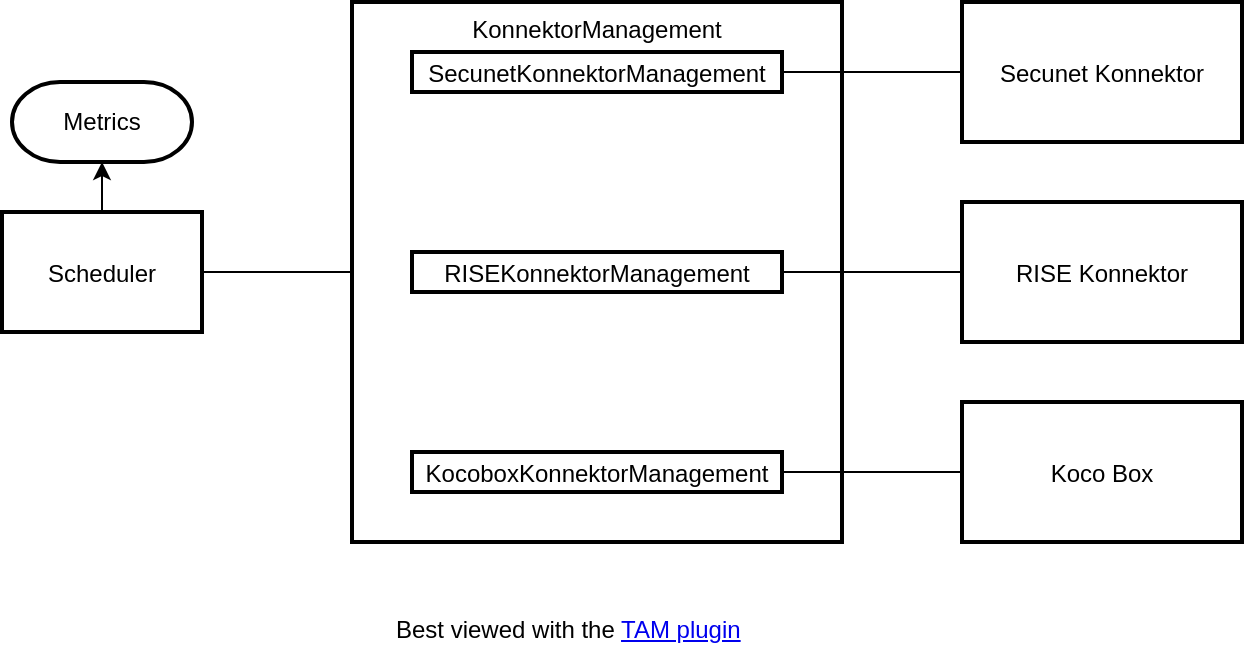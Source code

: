 <mxfile>
    <diagram id="ZYt9GL-fvSKZZ__uoqrB" name="Interface-Management-API">
        <mxGraphModel dx="789" dy="392" grid="1" gridSize="10" guides="1" tooltips="1" connect="1" arrows="1" fold="1" page="1" pageScale="1" pageWidth="827" pageHeight="1169" math="0" shadow="0">
            <root>
                <mxCell id="0"/>
                <mxCell id="1" parent="0"/>
                <mxCell id="8KX6A53_6il8VbxhnWc_-1" value="Secunet Konnektor" style="shape=agent;offsetSize=8;strokeWidth=2;" vertex="1" parent="1">
                    <mxGeometry x="510" y="280" width="140" height="70" as="geometry"/>
                </mxCell>
                <mxCell id="0.1" value="Best viewed with the &lt;a href=&quot;https://github.com/ariel-bentu/tam-drawio&quot;&gt;TAM plugin&lt;/a&gt;" style="text;html=1;shape=tamPluginMissing;" vertex="1" connectable="0" parent="1">
                    <mxGeometry x="225" y="580" width="200" height="25" as="geometry"/>
                </mxCell>
                <mxCell id="8KX6A53_6il8VbxhnWc_-2" value="RISE Konnektor" style="shape=agent;offsetSize=8;strokeWidth=2;" vertex="1" parent="1">
                    <mxGeometry x="510" y="380" width="140" height="70" as="geometry"/>
                </mxCell>
                <mxCell id="8KX6A53_6il8VbxhnWc_-3" value="Koco Box" style="shape=agent;offsetSize=8;strokeWidth=2;" vertex="1" parent="1">
                    <mxGeometry x="510" y="480" width="140" height="70" as="geometry"/>
                </mxCell>
                <mxCell id="8KX6A53_6il8VbxhnWc_-4" value="KonnektorManagement" style="shape=agent;offsetSize=8;strokeWidth=2;verticalAlign=top;" vertex="1" parent="1">
                    <mxGeometry x="205" y="280" width="245" height="270" as="geometry"/>
                </mxCell>
                <mxCell id="8KX6A53_6il8VbxhnWc_-5" value="SecunetKonnektorManagement" style="shape=agent;offsetSize=8;strokeWidth=2;" vertex="1" parent="1">
                    <mxGeometry x="235" y="305" width="185" height="20" as="geometry"/>
                </mxCell>
                <mxCell id="8KX6A53_6il8VbxhnWc_-6" value="" style="shape=useedge;endArrow=none;edgeStyle=none;useSignPosition=up;useSignDirection=none;exitX=1;exitY=0.5;exitDx=0;exitDy=0;entryX=0;entryY=0.5;entryDx=0;entryDy=0;" edge="1" parent="1" source="8KX6A53_6il8VbxhnWc_-5" target="8KX6A53_6il8VbxhnWc_-1">
                    <mxGeometry width="160" relative="1" as="geometry">
                        <mxPoint x="470" y="330" as="sourcePoint"/>
                        <mxPoint x="630" y="330" as="targetPoint"/>
                    </mxGeometry>
                </mxCell>
                <mxCell id="8KX6A53_6il8VbxhnWc_-7" value="RISEKonnektorManagement" style="shape=agent;offsetSize=8;strokeWidth=2;" vertex="1" parent="1">
                    <mxGeometry x="235" y="405" width="185" height="20" as="geometry"/>
                </mxCell>
                <mxCell id="8KX6A53_6il8VbxhnWc_-8" value="" style="shape=useedge;endArrow=none;edgeStyle=none;useSignPosition=up;useSignDirection=none;exitX=1;exitY=0.5;exitDx=0;exitDy=0;entryX=0;entryY=0.5;entryDx=0;entryDy=0;" edge="1" parent="1" source="8KX6A53_6il8VbxhnWc_-7" target="8KX6A53_6il8VbxhnWc_-2">
                    <mxGeometry width="160" relative="1" as="geometry">
                        <mxPoint x="490" y="420" as="sourcePoint"/>
                        <mxPoint x="650" y="420" as="targetPoint"/>
                    </mxGeometry>
                </mxCell>
                <mxCell id="8KX6A53_6il8VbxhnWc_-9" value="KocoboxKonnektorManagement" style="shape=agent;offsetSize=8;strokeWidth=2;" vertex="1" parent="1">
                    <mxGeometry x="235" y="505" width="185" height="20" as="geometry"/>
                </mxCell>
                <mxCell id="8KX6A53_6il8VbxhnWc_-10" value="" style="shape=useedge;endArrow=none;edgeStyle=none;useSignPosition=up;useSignDirection=none;exitX=1;exitY=0.5;exitDx=0;exitDy=0;entryX=0;entryY=0.5;entryDx=0;entryDy=0;" edge="1" parent="1" source="8KX6A53_6il8VbxhnWc_-9" target="8KX6A53_6il8VbxhnWc_-3">
                    <mxGeometry width="160" relative="1" as="geometry">
                        <mxPoint x="470" y="530" as="sourcePoint"/>
                        <mxPoint x="630" y="530" as="targetPoint"/>
                    </mxGeometry>
                </mxCell>
                <mxCell id="8KX6A53_6il8VbxhnWc_-14" style="edgeStyle=none;html=1;entryX=0.5;entryY=1;entryDx=0;entryDy=0;" edge="1" parent="1" source="8KX6A53_6il8VbxhnWc_-11" target="8KX6A53_6il8VbxhnWc_-13">
                    <mxGeometry relative="1" as="geometry"/>
                </mxCell>
                <mxCell id="8KX6A53_6il8VbxhnWc_-11" value="Scheduler" style="shape=agent;offsetSize=8;strokeWidth=2;" vertex="1" parent="1">
                    <mxGeometry x="30" y="385" width="100" height="60" as="geometry"/>
                </mxCell>
                <mxCell id="8KX6A53_6il8VbxhnWc_-12" value="" style="shape=useedge;endArrow=none;edgeStyle=none;useSignPosition=up;useSignDirection=none;exitX=1;exitY=0.5;exitDx=0;exitDy=0;entryX=0;entryY=0.5;entryDx=0;entryDy=0;" edge="1" parent="1" source="8KX6A53_6il8VbxhnWc_-11" target="8KX6A53_6il8VbxhnWc_-4">
                    <mxGeometry width="160" relative="1" as="geometry">
                        <mxPoint x="130" y="430" as="sourcePoint"/>
                        <mxPoint x="290" y="430" as="targetPoint"/>
                    </mxGeometry>
                </mxCell>
                <mxCell id="8KX6A53_6il8VbxhnWc_-13" value="Metrics" style="rounded=1;whiteSpace=wrap;html=1;arcSize=60;strokeWidth=2;" vertex="1" parent="1">
                    <mxGeometry x="35" y="320" width="90" height="40" as="geometry"/>
                </mxCell>
            </root>
        </mxGraphModel>
    </diagram>
    <diagram id="hQSa7O12EumHLU6t1A-3" name="vega-lite">
        <mxGraphModel dx="789" dy="392" grid="1" gridSize="10" guides="1" tooltips="1" connect="1" arrows="1" fold="1" page="1" pageScale="1" pageWidth="827" pageHeight="1169" math="0" shadow="0">
            <root>
                <mxCell id="0"/>
                <mxCell id="1" parent="0"/>
                <mxCell id="anvs74ticbnQY_yGvGui-1" value="" style="shape=agent;offsetSize=8;strokeWidth=2;" parent="1" vertex="1">
                    <mxGeometry x="160" y="150" width="100" height="60" as="geometry"/>
                </mxCell>
                <mxCell id="0.1" value="Best viewed with the &lt;a href=&quot;https://github.com/ariel-bentu/tam-drawio&quot;&gt;TAM plugin&lt;/a&gt;" style="text;html=1;shape=tamPluginMissing;" parent="1" vertex="1" connectable="0">
                    <mxGeometry x="30" y="240" width="200" height="25" as="geometry"/>
                </mxCell>
            </root>
        </mxGraphModel>
    </diagram>
    <diagram id="PUJQFGqc5lEf8wcvbPOO" name="SSH-Tunnel">
        <mxGraphModel dx="789" dy="392" grid="1" gridSize="10" guides="1" tooltips="1" connect="1" arrows="1" fold="1" page="1" pageScale="1" pageWidth="827" pageHeight="1169" math="0" shadow="0">
            <root>
                <mxCell id="0"/>
                <mxCell id="1" parent="0"/>
                <mxCell id="A9dE9escXHkIarGcWzA2-1" value="" style="edgeStyle=elbowEdgeStyle;dashed=1;dashPattern=5 5;strokeWidth=2;arcSize=0;startArrow=none;endArrow=none;startSize=0;endSize=0;html=1;endFill=0;align=center;resizeHeight=0;rounded=0;" parent="1" edge="1">
                    <mxGeometry width="300" relative="1" as="geometry">
                        <mxPoint x="70" y="410" as="sourcePoint"/>
                        <mxPoint x="730" y="410" as="targetPoint"/>
                    </mxGeometry>
                </mxCell>
                <mxCell id="A9dE9escXHkIarGcWzA2-2" value="Practice" style="text;html=1;strokeColor=none;fillColor=none;align=center;verticalAlign=middle;whiteSpace=wrap;rounded=0;" parent="1" vertex="1">
                    <mxGeometry x="70" y="410" width="60" height="30" as="geometry"/>
                </mxCell>
                <mxCell id="0.2" value="Best viewed with the &lt;a href=&quot;https://github.com/ariel-bentu/tam-drawio&quot;&gt;TAM plugin&lt;/a&gt;" style="text;html=1;shape=tamPluginMissing;" parent="1" vertex="1" connectable="0">
                    <mxGeometry x="260" y="665" width="200" height="25" as="geometry"/>
                </mxCell>
                <mxCell id="A9dE9escXHkIarGcWzA2-3" value="connector.med-united.health" style="shape=agent;offsetSize=8;strokeWidth=2;verticalAlign=top;" parent="1" vertex="1">
                    <mxGeometry x="430" y="270" width="290" height="90" as="geometry"/>
                </mxCell>
                <mxCell id="A9dE9escXHkIarGcWzA2-4" value="SSHTunnelManager" style="shape=agent;offsetSize=8;strokeWidth=2;" parent="1" vertex="1">
                    <mxGeometry x="560" y="300" width="130" height="50" as="geometry"/>
                </mxCell>
                <mxCell id="A9dE9escXHkIarGcWzA2-5" value="Server" style="shape=agent;offsetSize=8;strokeWidth=2;verticalAlign=bottom;" parent="1" vertex="1">
                    <mxGeometry x="537.5" y="460" width="175" height="175" as="geometry"/>
                </mxCell>
                <mxCell id="A9dE9escXHkIarGcWzA2-6" value="Konnektor" style="shape=agent;offsetSize=8;strokeWidth=2;" parent="1" vertex="1">
                    <mxGeometry x="340" y="480" width="100" height="60" as="geometry"/>
                </mxCell>
                <mxCell id="A9dE9escXHkIarGcWzA2-7" value="nssm" style="shape=agent;offsetSize=8;strokeWidth=2;" parent="1" vertex="1">
                    <mxGeometry x="575" y="585" width="100" height="30" as="geometry"/>
                </mxCell>
                <mxCell id="A9dE9escXHkIarGcWzA2-8" value="" style="rounded=1;whiteSpace=wrap;html=1;arcSize=49;strokeWidth=2;fillColor=#f5f5f5;fontColor=#333333;strokeColor=#666666;dashed=1;" parent="1" vertex="1">
                    <mxGeometry x="575" y="470" width="105" height="80" as="geometry"/>
                </mxCell>
                <mxCell id="A9dE9escXHkIarGcWzA2-9" value="ssh&#10;(agent)" style="shape=agent;offsetSize=8;strokeWidth=2;" parent="1" vertex="1">
                    <mxGeometry x="592.5" y="490" width="70" height="40" as="geometry"/>
                </mxCell>
                <mxCell id="A9dE9escXHkIarGcWzA2-11" value="" style="shape=useedge;vertical=true;edgeStyle=none;endArrow=none;useSignPosition=left;useSignDirection=none;entryX=0.619;entryY=1.099;entryDx=0;entryDy=0;entryPerimeter=0;exitX=0.5;exitY=0;exitDx=0;exitDy=0;" parent="1" source="A9dE9escXHkIarGcWzA2-9" target="A9dE9escXHkIarGcWzA2-4" edge="1">
                    <mxGeometry height="160" relative="1" as="geometry">
                        <mxPoint x="650" y="530" as="sourcePoint"/>
                        <mxPoint x="650" y="370" as="targetPoint"/>
                    </mxGeometry>
                </mxCell>
                <mxCell id="A9dE9escXHkIarGcWzA2-12" value="" style="shape=useedge;endArrow=none;edgeStyle=none;useSignPosition=up;useSignDirection=none;exitX=1;exitY=0.5;exitDx=0;exitDy=0;entryX=0;entryY=0.5;entryDx=0;entryDy=0;" parent="1" source="A9dE9escXHkIarGcWzA2-6" target="A9dE9escXHkIarGcWzA2-9" edge="1">
                    <mxGeometry width="160" relative="1" as="geometry">
                        <mxPoint x="480" y="500" as="sourcePoint"/>
                        <mxPoint x="640" y="500" as="targetPoint"/>
                    </mxGeometry>
                </mxCell>
                <mxCell id="A9dE9escXHkIarGcWzA2-13" value="Internet" style="text;html=1;strokeColor=none;fillColor=none;align=center;verticalAlign=middle;whiteSpace=wrap;rounded=0;" parent="1" vertex="1">
                    <mxGeometry x="70" y="380" width="60" height="30" as="geometry"/>
                </mxCell>
                <mxCell id="A9dE9escXHkIarGcWzA2-14" value="" style="shape=updateedge;endArrow=none;vertical=true;exitX=0.5;exitY=1;exitDx=0;exitDy=0;entryX=0.5;entryY=0;entryDx=0;entryDy=0;" parent="1" source="A9dE9escXHkIarGcWzA2-8" target="A9dE9escXHkIarGcWzA2-7" edge="1">
                    <mxGeometry width="30" height="80" relative="1" as="geometry">
                        <mxPoint x="625" y="560" as="sourcePoint"/>
                        <mxPoint x="625" y="640" as="targetPoint"/>
                    </mxGeometry>
                </mxCell>
            </root>
        </mxGraphModel>
    </diagram>
    <diagram id="Fpsi-UkH_9leQJDjks8w" name="Hospital">
        <mxGraphModel dx="789" dy="392" grid="1" gridSize="10" guides="1" tooltips="1" connect="1" arrows="1" fold="1" page="1" pageScale="1" pageWidth="827" pageHeight="1169" math="0" shadow="0">
            <root>
                <mxCell id="0"/>
                <mxCell id="1" parent="0"/>
                <mxCell id="5xqcOFgxY0aVDQKXTTnq-1" value="Hospital" style="shape=ushape;dx=50;dy=310;strokeWidth=2;labelPosition=center;verticalLabelPosition=middle;align=center;verticalAlign=bottom;" parent="1" vertex="1">
                    <mxGeometry x="10" y="170" width="580" height="350" as="geometry"/>
                </mxCell>
                <mxCell id="0.1" value="Best viewed with the &lt;a href=&quot;https://github.com/ariel-bentu/tam-drawio&quot;&gt;TAM plugin&lt;/a&gt;" style="text;html=1;shape=tamPluginMissing;" parent="1" vertex="1" connectable="0">
                    <mxGeometry x="275" y="650" width="200" height="25" as="geometry"/>
                </mxCell>
                <mxCell id="5xqcOFgxY0aVDQKXTTnq-2" value="Telematik&#10;infrastruktur" style="shape=agent;offsetSize=8;strokeWidth=2;" parent="1" vertex="1">
                    <mxGeometry x="650" y="170" width="100" height="350" as="geometry"/>
                </mxCell>
                <mxCell id="5xqcOFgxY0aVDQKXTTnq-3" value="Connector" style="shape=agent;offsetSize=8;strokeWidth=2;" parent="1" vertex="1">
                    <mxGeometry x="420" y="190" width="100" height="40" as="geometry"/>
                </mxCell>
                <mxCell id="5xqcOFgxY0aVDQKXTTnq-4" value="Connector" style="shape=agent;offsetSize=8;strokeWidth=2;" parent="1" vertex="1">
                    <mxGeometry x="420" y="250" width="100" height="40" as="geometry"/>
                </mxCell>
                <mxCell id="5xqcOFgxY0aVDQKXTTnq-5" value="Connector" style="shape=agent;offsetSize=8;strokeWidth=2;" parent="1" vertex="1">
                    <mxGeometry x="420" y="310" width="100" height="40" as="geometry"/>
                </mxCell>
                <mxCell id="5xqcOFgxY0aVDQKXTTnq-6" value="Connector" style="shape=agent;offsetSize=8;strokeWidth=2;" parent="1" vertex="1">
                    <mxGeometry x="420" y="440" width="100" height="20" as="geometry"/>
                </mxCell>
                <mxCell id="5xqcOFgxY0aVDQKXTTnq-7" value="" style="shape=dot3;vertical=true;connectable=0;" parent="1" vertex="1">
                    <mxGeometry x="463" y="370" width="15" height="55" as="geometry"/>
                </mxCell>
                <mxCell id="5xqcOFgxY0aVDQKXTTnq-8" value="" style="shape=useedge;endArrow=none;edgeStyle=none;useSignPosition=up;useSignDirection=none;exitX=1;exitY=0.5;exitDx=0;exitDy=0;entryX=-0.007;entryY=0.112;entryDx=0;entryDy=0;entryPerimeter=0;dx=100;dy=0;" parent="1" source="5xqcOFgxY0aVDQKXTTnq-3" target="5xqcOFgxY0aVDQKXTTnq-2" edge="1">
                    <mxGeometry width="160" relative="1" as="geometry">
                        <mxPoint x="570" y="210" as="sourcePoint"/>
                        <mxPoint x="730" y="210" as="targetPoint"/>
                    </mxGeometry>
                </mxCell>
                <mxCell id="5xqcOFgxY0aVDQKXTTnq-9" value="" style="shape=useedge;endArrow=none;edgeStyle=none;useSignPosition=up;useSignDirection=none;exitX=1;exitY=0.5;exitDx=0;exitDy=0;entryX=-0.019;entryY=0.279;entryDx=0;entryDy=0;entryPerimeter=0;dx=100;dy=0;" parent="1" source="5xqcOFgxY0aVDQKXTTnq-4" target="5xqcOFgxY0aVDQKXTTnq-2" edge="1">
                    <mxGeometry width="160" relative="1" as="geometry">
                        <mxPoint x="620" y="290" as="sourcePoint"/>
                        <mxPoint x="780" y="290" as="targetPoint"/>
                    </mxGeometry>
                </mxCell>
                <mxCell id="5xqcOFgxY0aVDQKXTTnq-10" value="" style="shape=useedge;endArrow=none;edgeStyle=none;useSignPosition=up;useSignDirection=none;exitX=1;exitY=0.5;exitDx=0;exitDy=0;entryX=-0.019;entryY=0.45;entryDx=0;entryDy=0;entryPerimeter=0;dx=100;dy=0;" parent="1" source="5xqcOFgxY0aVDQKXTTnq-5" target="5xqcOFgxY0aVDQKXTTnq-2" edge="1">
                    <mxGeometry width="160" relative="1" as="geometry">
                        <mxPoint x="620" y="350" as="sourcePoint"/>
                        <mxPoint x="780" y="350" as="targetPoint"/>
                    </mxGeometry>
                </mxCell>
                <mxCell id="5xqcOFgxY0aVDQKXTTnq-11" value="" style="shape=useedge;endArrow=none;edgeStyle=none;useSignPosition=up;useSignDirection=none;exitX=1;exitY=0.5;exitDx=0;exitDy=0;entryX=-0.012;entryY=0.803;entryDx=0;entryDy=0;entryPerimeter=0;dx=100;dy=0;" parent="1" source="5xqcOFgxY0aVDQKXTTnq-6" target="5xqcOFgxY0aVDQKXTTnq-2" edge="1">
                    <mxGeometry width="160" relative="1" as="geometry">
                        <mxPoint x="570" y="450" as="sourcePoint"/>
                        <mxPoint x="730" y="450" as="targetPoint"/>
                    </mxGeometry>
                </mxCell>
                <mxCell id="5xqcOFgxY0aVDQKXTTnq-12" value="Connector&#10;Admin&#10;Tool" style="shape=agent;offsetSize=8;strokeWidth=2;" parent="1" vertex="1">
                    <mxGeometry x="210" y="190" width="110" height="270" as="geometry"/>
                </mxCell>
                <mxCell id="5xqcOFgxY0aVDQKXTTnq-13" value="" style="shape=useedge;endArrow=none;edgeStyle=none;useSignPosition=up;useSignDirection=none;exitX=1.009;exitY=0.069;exitDx=0;exitDy=0;exitPerimeter=0;entryX=0;entryY=0.5;entryDx=0;entryDy=0;" parent="1" source="5xqcOFgxY0aVDQKXTTnq-12" target="5xqcOFgxY0aVDQKXTTnq-3" edge="1">
                    <mxGeometry width="160" relative="1" as="geometry">
                        <mxPoint x="380" y="220" as="sourcePoint"/>
                        <mxPoint x="540" y="220" as="targetPoint"/>
                    </mxGeometry>
                </mxCell>
                <mxCell id="5xqcOFgxY0aVDQKXTTnq-14" value="PostgreSQL" style="shape=agent;offsetSize=8;strokeWidth=2;" parent="1" vertex="1">
                    <mxGeometry x="80" y="300" width="70" height="60" as="geometry"/>
                </mxCell>
                <mxCell id="5xqcOFgxY0aVDQKXTTnq-15" value="" style="shape=useedge;endArrow=none;edgeStyle=none;useSignPosition=up;useSignDirection=none;exitX=1;exitY=0.5;exitDx=0;exitDy=0;entryX=0;entryY=0.5;entryDx=0;entryDy=0;" parent="1" source="5xqcOFgxY0aVDQKXTTnq-14" target="5xqcOFgxY0aVDQKXTTnq-12" edge="1">
                    <mxGeometry width="160" relative="1" as="geometry">
                        <mxPoint x="160" y="330" as="sourcePoint"/>
                        <mxPoint x="320" y="330" as="targetPoint"/>
                    </mxGeometry>
                </mxCell>
                <mxCell id="5xqcOFgxY0aVDQKXTTnq-16" value="" style="shape=useedge;endArrow=none;edgeStyle=none;useSignPosition=up;useSignDirection=none;exitX=1.003;exitY=0.3;exitDx=0;exitDy=0;exitPerimeter=0;entryX=0;entryY=0.5;entryDx=0;entryDy=0;" parent="1" source="5xqcOFgxY0aVDQKXTTnq-12" target="5xqcOFgxY0aVDQKXTTnq-4" edge="1">
                    <mxGeometry width="160" relative="1" as="geometry">
                        <mxPoint x="330" y="280" as="sourcePoint"/>
                        <mxPoint x="490" y="280" as="targetPoint"/>
                    </mxGeometry>
                </mxCell>
                <mxCell id="5xqcOFgxY0aVDQKXTTnq-17" value="" style="shape=useedge;endArrow=none;edgeStyle=none;useSignPosition=up;useSignDirection=none;exitX=1.003;exitY=0.529;exitDx=0;exitDy=0;exitPerimeter=0;entryX=0;entryY=0.5;entryDx=0;entryDy=0;" parent="1" source="5xqcOFgxY0aVDQKXTTnq-12" target="5xqcOFgxY0aVDQKXTTnq-5" edge="1">
                    <mxGeometry width="160" relative="1" as="geometry">
                        <mxPoint x="340" y="340" as="sourcePoint"/>
                        <mxPoint x="500" y="340" as="targetPoint"/>
                    </mxGeometry>
                </mxCell>
                <mxCell id="5xqcOFgxY0aVDQKXTTnq-18" value="" style="shape=useedge;endArrow=none;edgeStyle=none;useSignPosition=up;useSignDirection=none;exitX=1.009;exitY=0.961;exitDx=0;exitDy=0;exitPerimeter=0;entryX=0;entryY=0.5;entryDx=0;entryDy=0;" parent="1" source="5xqcOFgxY0aVDQKXTTnq-12" target="5xqcOFgxY0aVDQKXTTnq-6" edge="1">
                    <mxGeometry width="160" relative="1" as="geometry">
                        <mxPoint x="340" y="450" as="sourcePoint"/>
                        <mxPoint x="500" y="450" as="targetPoint"/>
                    </mxGeometry>
                </mxCell>
                <mxCell id="5xqcOFgxY0aVDQKXTTnq-19" value="SOAP" style="text;html=1;strokeColor=none;fillColor=none;align=center;verticalAlign=middle;whiteSpace=wrap;rounded=0;" parent="1" vertex="1">
                    <mxGeometry x="340" y="160" width="60" height="30" as="geometry"/>
                </mxCell>
                <mxCell id="5xqcOFgxY0aVDQKXTTnq-20" value="Administrator" style="shape=actor;horizontalLabelPosition=right;align=left;labelPosition=right;strokeWidth=2;" parent="1" vertex="1">
                    <mxGeometry x="247.5" y="570" width="35" height="50" as="geometry"/>
                </mxCell>
                <mxCell id="5xqcOFgxY0aVDQKXTTnq-21" value="" style="shape=useedge;vertical=true;edgeStyle=none;endArrow=none;useSignPosition=left;useSignDirection=none;entryX=0.5;entryY=1;entryDx=0;entryDy=0;exitX=0.5;exitY=0;exitDx=0;exitDy=0;dx=0;dy=80;" parent="1" source="5xqcOFgxY0aVDQKXTTnq-20" target="5xqcOFgxY0aVDQKXTTnq-12" edge="1">
                    <mxGeometry height="160" relative="1" as="geometry">
                        <mxPoint x="200" y="710" as="sourcePoint"/>
                        <mxPoint x="200" y="550" as="targetPoint"/>
                    </mxGeometry>
                </mxCell>
                <mxCell id="5xqcOFgxY0aVDQKXTTnq-22" value="" style="shape=agent;offsetSize=8;strokeWidth=2;" parent="1" vertex="1">
                    <mxGeometry x="220" y="370" width="90" height="60" as="geometry"/>
                </mxCell>
            </root>
        </mxGraphModel>
    </diagram>
    <diagram id="WJoYJa_mneZ7pbeJPqfU" name="Seite-1">
        <mxGraphModel dx="1024" dy="518" grid="1" gridSize="10" guides="1" tooltips="1" connect="1" arrows="1" fold="1" page="1" pageScale="1" pageWidth="827" pageHeight="1169" math="0" shadow="0">
            <root>
                <mxCell id="0"/>
                <mxCell id="1" parent="0"/>
                <mxCell id="2" value="Wildfly Application" style="shape=agent;offsetSize=8;strokeWidth=2;verticalAlign=top;" parent="1" vertex="1">
                    <mxGeometry x="220" y="240" width="300" height="210" as="geometry"/>
                </mxCell>
                <mxCell id="0.1" value="Best viewed with the &lt;a href=&quot;https://github.com/ariel-bentu/tam-drawio&quot;&gt;TAM plugin&lt;/a&gt;" style="text;html=1;shape=tamPluginMissing;" parent="1" vertex="1" connectable="0">
                    <mxGeometry x="257.5" y="590" width="200" height="25" as="geometry"/>
                </mxCell>
                <mxCell id="3" value="UI5 Frontend" style="shape=agent;offsetSize=8;strokeWidth=2;" parent="1" vertex="1">
                    <mxGeometry x="397" y="355" width="100" height="80" as="geometry"/>
                </mxCell>
                <mxCell id="4" value="SOAP Interfaces" style="shape=agent;offsetSize=8;strokeWidth=2;" parent="1" vertex="1">
                    <mxGeometry x="241" y="275" width="100" height="160" as="geometry"/>
                </mxCell>
                <mxCell id="5" value="Datenbank" style="shape=agent;offsetSize=8;strokeWidth=2;verticalAlign=top;" parent="1" vertex="1">
                    <mxGeometry x="220" y="90" width="300" height="90" as="geometry"/>
                </mxCell>
                <mxCell id="6" value="Connectoren" style="rounded=1;whiteSpace=wrap;html=1;arcSize=60;strokeWidth=2;verticalAlign=top;" parent="1" vertex="1">
                    <mxGeometry x="243.13" y="120" width="253.75" height="50" as="geometry"/>
                </mxCell>
                <mxCell id="7" value="Aufrufkontext" style="rounded=1;whiteSpace=wrap;html=1;arcSize=60;strokeWidth=2;" parent="1" vertex="1">
                    <mxGeometry x="256.88" y="140" width="110" height="20" as="geometry"/>
                </mxCell>
                <mxCell id="8" value="Nutzerdaten" style="rounded=1;whiteSpace=wrap;html=1;arcSize=60;strokeWidth=2;" parent="1" vertex="1">
                    <mxGeometry x="371.88" y="140" width="110" height="20" as="geometry"/>
                </mxCell>
                <mxCell id="9" value="Connector 1" style="shape=agent;offsetSize=8;strokeWidth=2;" parent="1" vertex="1">
                    <mxGeometry x="40" y="270" width="100" height="30" as="geometry"/>
                </mxCell>
                <mxCell id="10" value="Connector 2" style="shape=agent;offsetSize=8;strokeWidth=2;" parent="1" vertex="1">
                    <mxGeometry x="40" y="315" width="100" height="25" as="geometry"/>
                </mxCell>
                <mxCell id="11" value="" style="shape=dot3;vertical=true;connectable=0;" parent="1" vertex="1">
                    <mxGeometry x="83" y="345" width="15" height="55" as="geometry"/>
                </mxCell>
                <mxCell id="12" value="Connector 3" style="shape=agent;offsetSize=8;strokeWidth=2;" parent="1" vertex="1">
                    <mxGeometry x="40.5" y="400" width="100" height="30" as="geometry"/>
                </mxCell>
                <mxCell id="13" value="" style="shape=useedge;vertical=true;edgeStyle=none;endArrow=none;useSignPosition=left;useSignDirection=none;entryX=0.5;entryY=1;entryDx=0;entryDy=0;exitX=0.5;exitY=0;exitDx=0;exitDy=0;" parent="1" source="2" target="5" edge="1">
                    <mxGeometry height="160" relative="1" as="geometry">
                        <mxPoint x="340" y="360" as="sourcePoint"/>
                        <mxPoint x="340" y="200" as="targetPoint"/>
                    </mxGeometry>
                </mxCell>
                <mxCell id="14" value="" style="shape=useedge;endArrow=none;edgeStyle=none;useSignPosition=up;useSignDirection=none;exitX=1;exitY=0.5;exitDx=0;exitDy=0;entryX=-0.02;entryY=0.067;entryDx=0;entryDy=0;entryPerimeter=0;" parent="1" source="9" target="4" edge="1">
                    <mxGeometry width="160" relative="1" as="geometry">
                        <mxPoint x="140" y="285" as="sourcePoint"/>
                        <mxPoint x="300" y="285" as="targetPoint"/>
                    </mxGeometry>
                </mxCell>
                <mxCell id="16" value="" style="shape=useedge;endArrow=none;edgeStyle=none;useSignPosition=up;useSignDirection=none;exitX=1;exitY=0.5;exitDx=0;exitDy=0;entryX=0.001;entryY=0.334;entryDx=0;entryDy=0;entryPerimeter=0;" parent="1" source="10" target="4" edge="1">
                    <mxGeometry width="160" relative="1" as="geometry">
                        <mxPoint x="150" y="325" as="sourcePoint"/>
                        <mxPoint x="310" y="325" as="targetPoint"/>
                    </mxGeometry>
                </mxCell>
                <mxCell id="17" value="" style="shape=useedge;endArrow=none;edgeStyle=none;useSignPosition=up;useSignDirection=none;exitX=1;exitY=0.5;exitDx=0;exitDy=0;entryX=-0.006;entryY=0.894;entryDx=0;entryDy=0;entryPerimeter=0;" parent="1" source="12" target="4" edge="1">
                    <mxGeometry width="160" relative="1" as="geometry">
                        <mxPoint x="170" y="405" as="sourcePoint"/>
                        <mxPoint x="330" y="405" as="targetPoint"/>
                    </mxGeometry>
                </mxCell>
                <mxCell id="19" value="" style="shape=actor;horizontalLabelPosition=right;align=left;labelPosition=right;strokeWidth=2;" parent="1" vertex="1">
                    <mxGeometry x="423" y="510" width="35" height="50" as="geometry"/>
                </mxCell>
                <mxCell id="20" value="" style="shape=useedge;vertical=true;edgeStyle=none;endArrow=none;useSignPosition=left;useSignDirection=none;entryX=0.5;entryY=1;entryDx=0;entryDy=0;exitX=0.5;exitY=0;exitDx=0;exitDy=0;" parent="1" source="19" target="3" edge="1">
                    <mxGeometry height="160" relative="1" as="geometry">
                        <mxPoint x="410" y="630" as="sourcePoint"/>
                        <mxPoint x="410" y="470" as="targetPoint"/>
                    </mxGeometry>
                </mxCell>
                <mxCell id="27" style="edgeStyle=none;html=1;entryX=0;entryY=0.5;entryDx=0;entryDy=0;" parent="1" source="21" target="23" edge="1">
                    <mxGeometry relative="1" as="geometry"/>
                </mxCell>
                <mxCell id="21" value="Open Metrics" style="shape=agent;offsetSize=8;strokeWidth=2;" parent="1" vertex="1">
                    <mxGeometry x="397" y="277.5" width="100" height="60" as="geometry"/>
                </mxCell>
                <mxCell id="29" style="edgeStyle=none;html=1;entryX=0.5;entryY=0;entryDx=0;entryDy=0;" parent="1" source="23" target="28" edge="1">
                    <mxGeometry relative="1" as="geometry"/>
                </mxCell>
                <mxCell id="23" value="Probes" style="rounded=1;whiteSpace=wrap;html=1;arcSize=26;strokeWidth=2;verticalAlign=top;" parent="1" vertex="1">
                    <mxGeometry x="545" y="245" width="170" height="125" as="geometry"/>
                </mxCell>
                <mxCell id="24" value="Connector Antwortzeit" style="rounded=1;whiteSpace=wrap;html=1;arcSize=60;strokeWidth=2;" parent="1" vertex="1">
                    <mxGeometry x="560" y="270" width="140" height="20" as="geometry"/>
                </mxCell>
                <mxCell id="25" value="SMC-B Status" style="rounded=1;whiteSpace=wrap;html=1;arcSize=60;strokeWidth=2;" parent="1" vertex="1">
                    <mxGeometry x="560" y="300" width="140" height="20" as="geometry"/>
                </mxCell>
                <mxCell id="26" value="Anzahl Kartenterminal" style="rounded=1;whiteSpace=wrap;html=1;arcSize=60;strokeWidth=2;" parent="1" vertex="1">
                    <mxGeometry x="560" y="330" width="140" height="20" as="geometry"/>
                </mxCell>
                <mxCell id="28" value="Prometheus" style="shape=agent;offsetSize=8;strokeWidth=2;" parent="1" vertex="1">
                    <mxGeometry x="580" y="400" width="100" height="60" as="geometry"/>
                </mxCell>
                <mxCell id="30" value="Grafana" style="shape=agent;offsetSize=8;strokeWidth=2;" parent="1" vertex="1">
                    <mxGeometry x="580" y="500" width="100" height="35" as="geometry"/>
                </mxCell>
                <mxCell id="31" value="" style="shape=useedge;vertical=true;edgeStyle=none;endArrow=none;useSignPosition=left;useSignDirection=none;entryX=0.5;entryY=1;entryDx=0;entryDy=0;exitX=0.5;exitY=0;exitDx=0;exitDy=0;" parent="1" source="30" target="28" edge="1">
                    <mxGeometry height="160" relative="1" as="geometry">
                        <mxPoint x="560" y="630" as="sourcePoint"/>
                        <mxPoint x="560" y="470" as="targetPoint"/>
                    </mxGeometry>
                </mxCell>
            </root>
        </mxGraphModel>
    </diagram>
    <diagram id="pcQcGQzyTQLJBqN-FWd8" name="OpenMetrics">
        <mxGraphModel dx="789" dy="392" grid="1" gridSize="10" guides="1" tooltips="1" connect="1" arrows="1" fold="1" page="1" pageScale="1" pageWidth="827" pageHeight="1169" math="0" shadow="0">
            <root>
                <mxCell id="0"/>
                <mxCell id="1" parent="0"/>
                <mxCell id="0.0" value="Best viewed with the &lt;a href=&quot;https://github.com/ariel-bentu/tam-drawio&quot;&gt;TAM plugin&lt;/a&gt;" style="text;html=1;shape=tamPluginMissing;" parent="1" vertex="1" connectable="0">
                    <mxGeometry x="10" y="380" width="200" height="25" as="geometry"/>
                </mxCell>
                <mxCell id="6D_YpuJgfdh5k-wZ-Zpk-2" value="OpenMetrics&#10;Enabled App e.g.&#10;Connector Admin Tool" style="shape=agent;offsetSize=8;strokeWidth=2;" parent="1" vertex="1">
                    <mxGeometry x="90" y="260" width="130" height="90" as="geometry"/>
                </mxCell>
                <mxCell id="6D_YpuJgfdh5k-wZ-Zpk-3" value="" style="shape=useedge;endArrow=none;edgeStyle=none;useSignPosition=up;useSignDirection=east;exitX=1;exitY=0.5;exitDx=0;exitDy=0;" parent="1" source="6D_YpuJgfdh5k-wZ-Zpk-2" edge="1">
                    <mxGeometry width="160" relative="1" as="geometry">
                        <mxPoint x="240" y="300" as="sourcePoint"/>
                        <mxPoint x="400" y="300" as="targetPoint"/>
                    </mxGeometry>
                </mxCell>
            </root>
        </mxGraphModel>
    </diagram>
    <diagram id="5fxysOYvcepMRxXjqvl-" name="Page-4">
        <mxGraphModel dx="789" dy="392" grid="1" gridSize="10" guides="1" tooltips="1" connect="1" arrows="1" fold="1" page="1" pageScale="1" pageWidth="827" pageHeight="1169" math="0" shadow="0">
            <root>
                <mxCell id="0"/>
                <mxCell id="1" parent="0"/>
                <mxCell id="zPhvcSm8Tsux3YJrnu93-1" value="Konnektor" style="shape=agent;offsetSize=8;strokeWidth=2;" parent="1" vertex="1">
                    <mxGeometry x="314" y="190" width="100" height="60" as="geometry"/>
                </mxCell>
                <mxCell id="0.1" value="Best viewed with the &lt;a href=&quot;https://github.com/ariel-bentu/tam-drawio&quot;&gt;TAM plugin&lt;/a&gt;" style="text;html=1;shape=tamPluginMissing;" parent="1" vertex="1" connectable="0">
                    <mxGeometry x="227.5" y="600" width="200" height="25" as="geometry"/>
                </mxCell>
                <mxCell id="zPhvcSm8Tsux3YJrnu93-2" value="" style="edgeStyle=elbowEdgeStyle;dashed=1;dashPattern=5 5;strokeWidth=2;arcSize=0;startArrow=none;endArrow=none;startSize=0;endSize=0;html=1;endFill=0;align=center;resizeHeight=0;rounded=0;" parent="1" edge="1">
                    <mxGeometry width="300" relative="1" as="geometry">
                        <mxPoint x="90" y="320" as="sourcePoint"/>
                        <mxPoint x="800" y="320" as="targetPoint"/>
                    </mxGeometry>
                </mxCell>
                <mxCell id="zPhvcSm8Tsux3YJrnu93-3" value="Arztpraxis" style="text;html=1;strokeColor=none;fillColor=none;align=center;verticalAlign=middle;whiteSpace=wrap;rounded=0;" parent="1" vertex="1">
                    <mxGeometry x="70" y="290" width="60" height="30" as="geometry"/>
                </mxCell>
                <mxCell id="zPhvcSm8Tsux3YJrnu93-4" value="" style="edgeStyle=elbowEdgeStyle;dashed=1;dashPattern=5 5;strokeWidth=2;arcSize=0;startArrow=none;endArrow=none;startSize=0;endSize=0;html=1;endFill=0;align=center;resizeHeight=0;rounded=0;" parent="1" edge="1">
                    <mxGeometry width="300" relative="1" as="geometry">
                        <mxPoint x="80" y="430" as="sourcePoint"/>
                        <mxPoint x="800" y="430" as="targetPoint"/>
                    </mxGeometry>
                </mxCell>
                <mxCell id="zPhvcSm8Tsux3YJrnu93-5" value="Internet" style="text;html=1;strokeColor=none;fillColor=none;align=center;verticalAlign=middle;whiteSpace=wrap;rounded=0;" parent="1" vertex="1">
                    <mxGeometry x="70" y="400" width="60" height="30" as="geometry"/>
                </mxCell>
                <mxCell id="zPhvcSm8Tsux3YJrnu93-6" value="Konnektor Admin Tool" style="shape=agent;offsetSize=8;strokeWidth=2;" parent="1" vertex="1">
                    <mxGeometry x="492" y="510" width="146" height="60" as="geometry"/>
                </mxCell>
                <mxCell id="zPhvcSm8Tsux3YJrnu93-7" value="Server" style="shape=agent;offsetSize=8;strokeWidth=2;verticalAlign=top;" parent="1" vertex="1">
                    <mxGeometry x="480" y="120" width="170" height="130" as="geometry"/>
                </mxCell>
                <mxCell id="zPhvcSm8Tsux3YJrnu93-8" value="RMM Client (TakeControl)" style="shape=agent;offsetSize=8;strokeWidth=2;" parent="1" vertex="1">
                    <mxGeometry x="495.5" y="190" width="145" height="20" as="geometry"/>
                </mxCell>
                <mxCell id="zPhvcSm8Tsux3YJrnu93-9" value="N-Able" style="shape=agent;offsetSize=8;strokeWidth=2;" parent="1" vertex="1">
                    <mxGeometry x="515" y="380" width="135" height="40" as="geometry"/>
                </mxCell>
                <mxCell id="zPhvcSm8Tsux3YJrnu93-10" value="Konnektor Admin Tool" style="shape=agent;offsetSize=8;strokeWidth=2;" parent="1" vertex="1">
                    <mxGeometry x="515" y="330" width="140" height="20" as="geometry"/>
                </mxCell>
                <mxCell id="zPhvcSm8Tsux3YJrnu93-12" value="Team Viewer" style="shape=agent;offsetSize=8;strokeWidth=2;" parent="1" vertex="1">
                    <mxGeometry x="500" y="155" width="130" height="25" as="geometry"/>
                </mxCell>
                <mxCell id="zPhvcSm8Tsux3YJrnu93-13" value="nssm ssh revert port" style="shape=agent;offsetSize=8;strokeWidth=2;" parent="1" vertex="1">
                    <mxGeometry x="500" y="220" width="130" height="20" as="geometry"/>
                </mxCell>
                <mxCell id="zPhvcSm8Tsux3YJrnu93-14" value="" style="shape=useedge;vertical=true;edgeStyle=none;endArrow=none;useSignPosition=left;useSignDirection=south;entryX=0.5;entryY=1;entryDx=0;entryDy=0;exitX=0.5;exitY=0;exitDx=0;exitDy=0;" parent="1" source="zPhvcSm8Tsux3YJrnu93-10" target="zPhvcSm8Tsux3YJrnu93-13" edge="1">
                    <mxGeometry height="160" relative="1" as="geometry">
                        <mxPoint x="580" y="440" as="sourcePoint"/>
                        <mxPoint x="580" y="280" as="targetPoint"/>
                    </mxGeometry>
                </mxCell>
                <mxCell id="zPhvcSm8Tsux3YJrnu93-15" value="" style="shape=useedge;vertical=true;edgeStyle=none;endArrow=none;useSignPosition=left;useSignDirection=south;entryX=0.5;entryY=1;entryDx=0;entryDy=0;exitX=0.5;exitY=0;exitDx=0;exitDy=0;" parent="1" source="zPhvcSm8Tsux3YJrnu93-9" target="zPhvcSm8Tsux3YJrnu93-10" edge="1">
                    <mxGeometry height="160" relative="1" as="geometry">
                        <mxPoint x="540" y="530" as="sourcePoint"/>
                        <mxPoint x="540" y="370" as="targetPoint"/>
                    </mxGeometry>
                </mxCell>
            </root>
        </mxGraphModel>
    </diagram>
</mxfile>